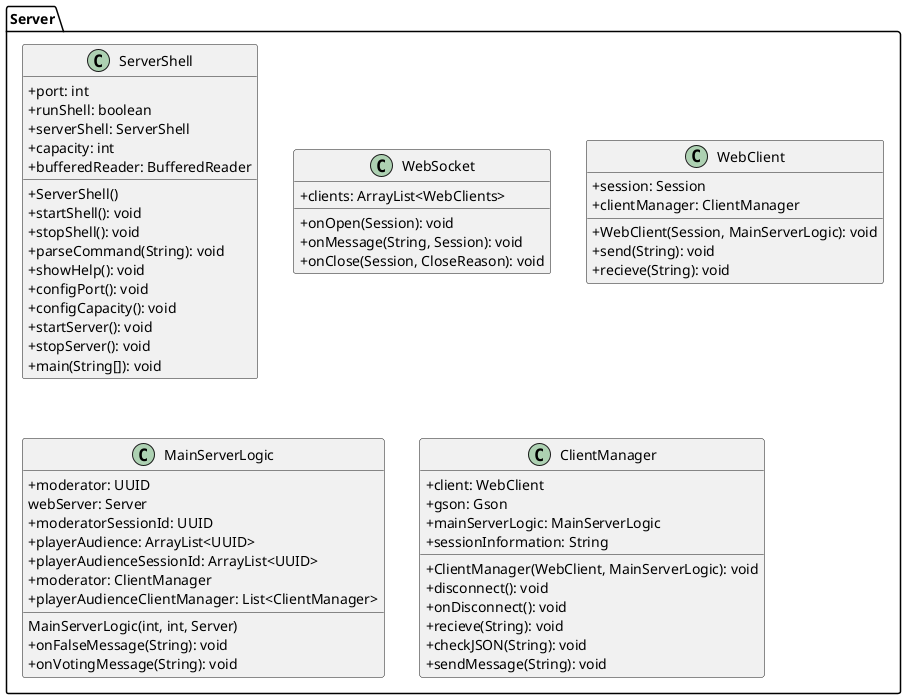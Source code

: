 @startuml

skinparam classAttributeIconSize 0

package "Server" {
class ServerShell {
    {field} +port: int
    {field} +runShell: boolean
    {field} +serverShell: ServerShell
    {field} +capacity: int
    {field} +bufferedReader: BufferedReader
    {method} +ServerShell()
    {method} +startShell(): void
    {method} +stopShell(): void
    {method} +parseCommand(String): void
    {method} +showHelp(): void
    {method} +configPort(): void
    {method} +configCapacity(): void
    {method} +startServer(): void
    {method} +stopServer(): void
    {method} +main(String[]): void
  }
class WebSocket {
    {field} +clients: ArrayList<WebClients>
    {method} +onOpen(Session): void
    {method} +onMessage(String, Session): void
    {method} +onClose(Session, CloseReason): void

}
class WebClient {
    {field} +session: Session
    {field} +clientManager: ClientManager
    {method} +WebClient(Session, MainServerLogic): void
    {method} +send(String): void
    {method} +recieve(String): void
}
class MainServerLogic {
    {field} +moderator: UUID
    {field} webServer: Server
    {field} +moderatorSessionId: UUID
    {field} +playerAudience: ArrayList<UUID>
    {field} +playerAudienceSessionId: ArrayList<UUID>
    {field} +moderator: ClientManager
    {field} +playerAudienceClientManager: List<ClientManager>
    {method} MainServerLogic(int, int, Server)
    {method} +onFalseMessage(String): void
    {method} +onVotingMessage(String): void

}
class ClientManager {
    {field} +client: WebClient
    {field} +gson: Gson
    {field} +mainServerLogic: MainServerLogic
    {field} +sessionInformation: String
    {method} +ClientManager(WebClient, MainServerLogic): void
    {method} +disconnect(): void
    {method} +onDisconnect(): void
    {method} +recieve(String): void
    {method} +checkJSON(String): void
    {method} +sendMessage(String): void
}
}

@enduml
